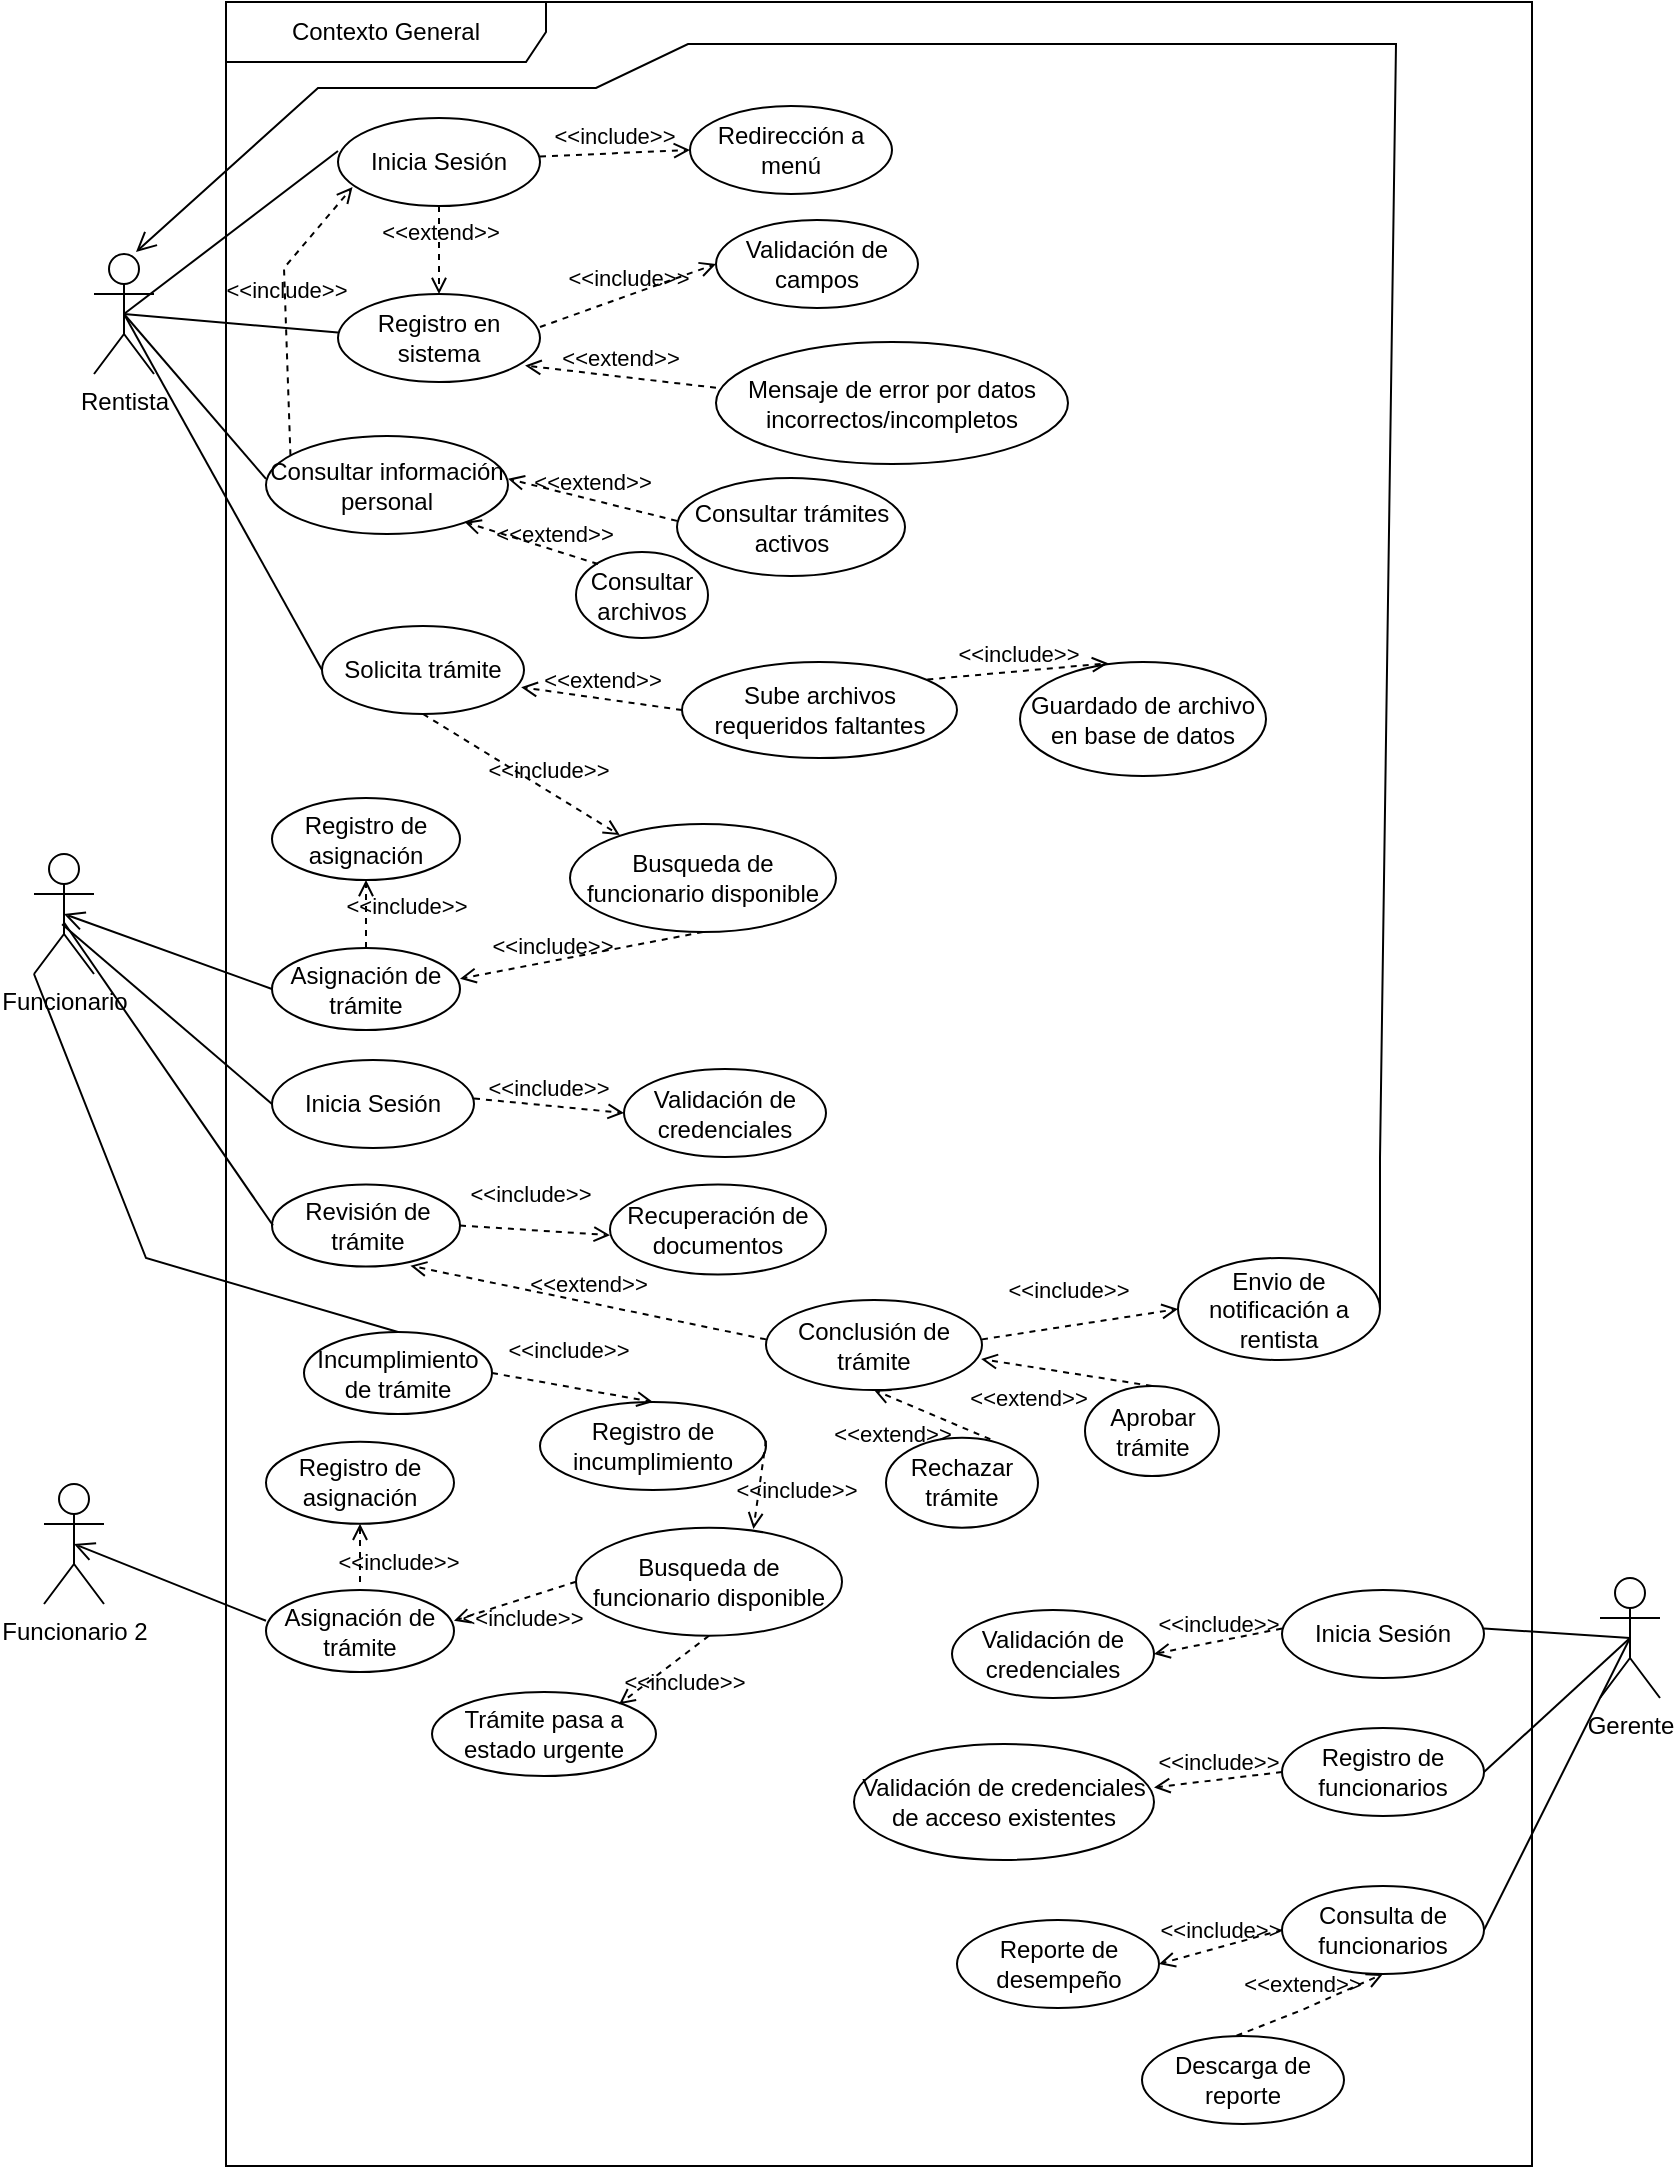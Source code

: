 <mxfile version="28.2.8">
  <diagram name="Página-1" id="gp07woXoZeGxBkv6me9R">
    <mxGraphModel dx="2437" dy="1061" grid="0" gridSize="10" guides="1" tooltips="1" connect="1" arrows="1" fold="1" page="0" pageScale="1" pageWidth="827" pageHeight="1169" math="0" shadow="0">
      <root>
        <mxCell id="0" />
        <mxCell id="1" parent="0" />
        <mxCell id="V8bPTkPUjU8q-7fSUFts-1" value="Rentista" style="shape=umlActor;verticalLabelPosition=bottom;verticalAlign=top;html=1;" vertex="1" parent="1">
          <mxGeometry x="-184" y="299" width="30" height="60" as="geometry" />
        </mxCell>
        <mxCell id="V8bPTkPUjU8q-7fSUFts-7" value="Contexto General" style="shape=umlFrame;whiteSpace=wrap;html=1;pointerEvents=0;recursiveResize=0;container=1;collapsible=0;width=160;" vertex="1" parent="1">
          <mxGeometry x="-118" y="173" width="653" height="1082" as="geometry" />
        </mxCell>
        <mxCell id="V8bPTkPUjU8q-7fSUFts-2" value="" style="shape=ellipse;container=1;horizontal=1;horizontalStack=0;resizeParent=1;resizeParentMax=0;resizeLast=0;html=1;dashed=0;collapsible=0;" vertex="1" parent="V8bPTkPUjU8q-7fSUFts-7">
          <mxGeometry x="56" y="58" width="101" height="44" as="geometry" />
        </mxCell>
        <mxCell id="V8bPTkPUjU8q-7fSUFts-5" value="Inicia Sesión" style="text;html=1;align=center;verticalAlign=middle;rotatable=0;fillColor=none;strokeColor=none;whiteSpace=wrap;" vertex="1" parent="V8bPTkPUjU8q-7fSUFts-2">
          <mxGeometry y="16.5" width="101.0" height="11.0" as="geometry" />
        </mxCell>
        <mxCell id="V8bPTkPUjU8q-7fSUFts-12" value="" style="shape=ellipse;container=1;horizontal=1;horizontalStack=0;resizeParent=1;resizeParentMax=0;resizeLast=0;html=1;dashed=0;collapsible=0;" vertex="1" parent="V8bPTkPUjU8q-7fSUFts-7">
          <mxGeometry x="56" y="146" width="101" height="44" as="geometry" />
        </mxCell>
        <mxCell id="V8bPTkPUjU8q-7fSUFts-13" value="Registro en sistema" style="text;html=1;align=center;verticalAlign=middle;rotatable=0;fillColor=none;strokeColor=none;whiteSpace=wrap;" vertex="1" parent="V8bPTkPUjU8q-7fSUFts-12">
          <mxGeometry y="16.5" width="101.0" height="11.0" as="geometry" />
        </mxCell>
        <mxCell id="V8bPTkPUjU8q-7fSUFts-15" value="&amp;lt;&amp;lt;include&amp;gt;&amp;gt;" style="html=1;verticalAlign=bottom;labelBackgroundColor=none;endArrow=open;endFill=0;dashed=1;rounded=0;exitX=1;exitY=0;exitDx=0;exitDy=0;entryX=0;entryY=0.5;entryDx=0;entryDy=0;" edge="1" parent="V8bPTkPUjU8q-7fSUFts-7" source="V8bPTkPUjU8q-7fSUFts-13" target="V8bPTkPUjU8q-7fSUFts-18">
          <mxGeometry width="160" relative="1" as="geometry">
            <mxPoint x="163" y="156" as="sourcePoint" />
            <mxPoint x="248" y="151" as="targetPoint" />
          </mxGeometry>
        </mxCell>
        <mxCell id="V8bPTkPUjU8q-7fSUFts-17" value="" style="shape=ellipse;container=1;horizontal=1;horizontalStack=0;resizeParent=1;resizeParentMax=0;resizeLast=0;html=1;dashed=0;collapsible=0;" vertex="1" parent="V8bPTkPUjU8q-7fSUFts-7">
          <mxGeometry x="245" y="109" width="101" height="44" as="geometry" />
        </mxCell>
        <mxCell id="V8bPTkPUjU8q-7fSUFts-18" value="Validación de campos" style="text;html=1;align=center;verticalAlign=middle;rotatable=0;fillColor=none;strokeColor=none;whiteSpace=wrap;" vertex="1" parent="V8bPTkPUjU8q-7fSUFts-17">
          <mxGeometry y="16.5" width="101.0" height="11.0" as="geometry" />
        </mxCell>
        <mxCell id="V8bPTkPUjU8q-7fSUFts-19" value="&amp;lt;&amp;lt;extend&amp;gt;&amp;gt;" style="html=1;verticalAlign=bottom;labelBackgroundColor=none;endArrow=open;endFill=0;dashed=1;rounded=0;entryX=0.5;entryY=0;entryDx=0;entryDy=0;exitX=0.5;exitY=1;exitDx=0;exitDy=0;" edge="1" parent="V8bPTkPUjU8q-7fSUFts-7" source="V8bPTkPUjU8q-7fSUFts-2" target="V8bPTkPUjU8q-7fSUFts-12">
          <mxGeometry width="160" relative="1" as="geometry">
            <mxPoint x="-47" y="66" as="sourcePoint" />
            <mxPoint x="113" y="66" as="targetPoint" />
          </mxGeometry>
        </mxCell>
        <mxCell id="V8bPTkPUjU8q-7fSUFts-22" value="&amp;lt;&amp;lt;include&amp;gt;&amp;gt;" style="html=1;verticalAlign=bottom;labelBackgroundColor=none;endArrow=open;endFill=0;dashed=1;rounded=0;exitX=1;exitY=0.25;exitDx=0;exitDy=0;entryX=0;entryY=0.5;entryDx=0;entryDy=0;" edge="1" parent="V8bPTkPUjU8q-7fSUFts-7" source="V8bPTkPUjU8q-7fSUFts-5" target="V8bPTkPUjU8q-7fSUFts-24">
          <mxGeometry width="160" relative="1" as="geometry">
            <mxPoint x="243" y="176" as="sourcePoint" />
            <mxPoint x="336" y="175" as="targetPoint" />
          </mxGeometry>
        </mxCell>
        <mxCell id="V8bPTkPUjU8q-7fSUFts-23" value="" style="shape=ellipse;container=1;horizontal=1;horizontalStack=0;resizeParent=1;resizeParentMax=0;resizeLast=0;html=1;dashed=0;collapsible=0;" vertex="1" parent="V8bPTkPUjU8q-7fSUFts-7">
          <mxGeometry x="232" y="52" width="101" height="44" as="geometry" />
        </mxCell>
        <mxCell id="V8bPTkPUjU8q-7fSUFts-24" value="Redirección a menú" style="text;html=1;align=center;verticalAlign=middle;rotatable=0;fillColor=none;strokeColor=none;whiteSpace=wrap;" vertex="1" parent="V8bPTkPUjU8q-7fSUFts-23">
          <mxGeometry y="16.5" width="101.0" height="11.0" as="geometry" />
        </mxCell>
        <mxCell id="V8bPTkPUjU8q-7fSUFts-26" value="" style="shape=ellipse;container=1;horizontal=1;horizontalStack=0;resizeParent=1;resizeParentMax=0;resizeLast=0;html=1;dashed=0;collapsible=0;" vertex="1" parent="V8bPTkPUjU8q-7fSUFts-7">
          <mxGeometry x="48" y="312" width="101" height="44" as="geometry" />
        </mxCell>
        <mxCell id="V8bPTkPUjU8q-7fSUFts-27" value="Solicita trámite" style="text;html=1;align=center;verticalAlign=middle;rotatable=0;fillColor=none;strokeColor=none;whiteSpace=wrap;" vertex="1" parent="V8bPTkPUjU8q-7fSUFts-26">
          <mxGeometry y="16.5" width="101.0" height="11.0" as="geometry" />
        </mxCell>
        <mxCell id="V8bPTkPUjU8q-7fSUFts-29" value="" style="shape=ellipse;container=1;horizontal=1;horizontalStack=0;resizeParent=1;resizeParentMax=0;resizeLast=0;html=1;dashed=0;collapsible=0;" vertex="1" parent="V8bPTkPUjU8q-7fSUFts-7">
          <mxGeometry x="245" y="170" width="176" height="61" as="geometry" />
        </mxCell>
        <mxCell id="V8bPTkPUjU8q-7fSUFts-30" value="Mensaje de error por datos incorrectos/incompletos" style="text;html=1;align=center;verticalAlign=middle;rotatable=0;fillColor=none;strokeColor=none;whiteSpace=wrap;" vertex="1" parent="V8bPTkPUjU8q-7fSUFts-29">
          <mxGeometry y="22.875" width="176" height="15.25" as="geometry" />
        </mxCell>
        <mxCell id="V8bPTkPUjU8q-7fSUFts-32" value="" style="shape=ellipse;container=1;horizontal=1;horizontalStack=0;resizeParent=1;resizeParentMax=0;resizeLast=0;html=1;dashed=0;collapsible=0;" vertex="1" parent="V8bPTkPUjU8q-7fSUFts-7">
          <mxGeometry x="228" y="330" width="137.5" height="48" as="geometry" />
        </mxCell>
        <mxCell id="V8bPTkPUjU8q-7fSUFts-33" value="Sube archivos requeridos faltantes" style="text;html=1;align=center;verticalAlign=middle;rotatable=0;fillColor=none;strokeColor=none;whiteSpace=wrap;" vertex="1" parent="V8bPTkPUjU8q-7fSUFts-32">
          <mxGeometry y="18.0" width="137.5" height="12.0" as="geometry" />
        </mxCell>
        <mxCell id="V8bPTkPUjU8q-7fSUFts-34" value="&amp;lt;&amp;lt;extend&amp;gt;&amp;gt;" style="html=1;verticalAlign=bottom;labelBackgroundColor=none;endArrow=open;endFill=0;dashed=1;rounded=0;exitX=0;exitY=0.5;exitDx=0;exitDy=0;entryX=0.986;entryY=0.695;entryDx=0;entryDy=0;entryPerimeter=0;" edge="1" parent="V8bPTkPUjU8q-7fSUFts-7" source="V8bPTkPUjU8q-7fSUFts-32" target="V8bPTkPUjU8q-7fSUFts-26">
          <mxGeometry width="160" relative="1" as="geometry">
            <mxPoint x="225" y="323" as="sourcePoint" />
            <mxPoint x="331" y="337" as="targetPoint" />
          </mxGeometry>
        </mxCell>
        <mxCell id="V8bPTkPUjU8q-7fSUFts-31" value="&amp;lt;&amp;lt;extend&amp;gt;&amp;gt;" style="html=1;verticalAlign=bottom;labelBackgroundColor=none;endArrow=open;endFill=0;dashed=1;rounded=0;exitX=0;exitY=0;exitDx=0;exitDy=0;entryX=0.926;entryY=0.813;entryDx=0;entryDy=0;entryPerimeter=0;" edge="1" parent="V8bPTkPUjU8q-7fSUFts-7" source="V8bPTkPUjU8q-7fSUFts-30" target="V8bPTkPUjU8q-7fSUFts-12">
          <mxGeometry width="160" relative="1" as="geometry">
            <mxPoint x="-109" y="44" as="sourcePoint" />
            <mxPoint x="51" y="44" as="targetPoint" />
          </mxGeometry>
        </mxCell>
        <mxCell id="V8bPTkPUjU8q-7fSUFts-35" value="" style="shape=ellipse;container=1;horizontal=1;horizontalStack=0;resizeParent=1;resizeParentMax=0;resizeLast=0;html=1;dashed=0;collapsible=0;" vertex="1" parent="V8bPTkPUjU8q-7fSUFts-7">
          <mxGeometry x="397" y="330" width="123" height="57" as="geometry" />
        </mxCell>
        <mxCell id="V8bPTkPUjU8q-7fSUFts-36" value="Guardado de archivo en base de datos" style="text;html=1;align=center;verticalAlign=middle;rotatable=0;fillColor=none;strokeColor=none;whiteSpace=wrap;" vertex="1" parent="V8bPTkPUjU8q-7fSUFts-35">
          <mxGeometry y="21.375" width="123.0" height="14.25" as="geometry" />
        </mxCell>
        <mxCell id="V8bPTkPUjU8q-7fSUFts-37" value="&amp;lt;&amp;lt;include&amp;gt;&amp;gt;" style="html=1;verticalAlign=bottom;labelBackgroundColor=none;endArrow=open;endFill=0;dashed=1;rounded=0;exitX=0.892;exitY=0.182;exitDx=0;exitDy=0;entryX=0.359;entryY=0.011;entryDx=0;entryDy=0;exitPerimeter=0;entryPerimeter=0;" edge="1" parent="V8bPTkPUjU8q-7fSUFts-7" source="V8bPTkPUjU8q-7fSUFts-32" target="V8bPTkPUjU8q-7fSUFts-35">
          <mxGeometry width="160" relative="1" as="geometry">
            <mxPoint x="244" y="281" as="sourcePoint" />
            <mxPoint x="332" y="249" as="targetPoint" />
          </mxGeometry>
        </mxCell>
        <mxCell id="V8bPTkPUjU8q-7fSUFts-39" value="" style="shape=ellipse;container=1;horizontal=1;horizontalStack=0;resizeParent=1;resizeParentMax=0;resizeLast=0;html=1;dashed=0;collapsible=0;" vertex="1" parent="V8bPTkPUjU8q-7fSUFts-7">
          <mxGeometry x="172" y="411" width="133" height="54" as="geometry" />
        </mxCell>
        <mxCell id="V8bPTkPUjU8q-7fSUFts-40" value="Busqueda de funcionario disponible" style="text;html=1;align=center;verticalAlign=middle;rotatable=0;fillColor=none;strokeColor=none;whiteSpace=wrap;" vertex="1" parent="V8bPTkPUjU8q-7fSUFts-39">
          <mxGeometry y="20.25" width="133" height="13.5" as="geometry" />
        </mxCell>
        <mxCell id="V8bPTkPUjU8q-7fSUFts-41" value="&amp;lt;&amp;lt;include&amp;gt;&amp;gt;" style="html=1;verticalAlign=bottom;labelBackgroundColor=none;endArrow=open;endFill=0;dashed=1;rounded=0;exitX=0.5;exitY=1;exitDx=0;exitDy=0;entryX=0.187;entryY=0.103;entryDx=0;entryDy=0;entryPerimeter=0;" edge="1" parent="V8bPTkPUjU8q-7fSUFts-7" source="V8bPTkPUjU8q-7fSUFts-26" target="V8bPTkPUjU8q-7fSUFts-39">
          <mxGeometry x="0.256" y="1" width="160" relative="1" as="geometry">
            <mxPoint x="208" y="270" as="sourcePoint" />
            <mxPoint x="296" y="238" as="targetPoint" />
            <mxPoint as="offset" />
          </mxGeometry>
        </mxCell>
        <mxCell id="V8bPTkPUjU8q-7fSUFts-46" value="" style="shape=ellipse;container=1;horizontal=1;horizontalStack=0;resizeParent=1;resizeParentMax=0;resizeLast=0;html=1;dashed=0;collapsible=0;" vertex="1" parent="V8bPTkPUjU8q-7fSUFts-7">
          <mxGeometry x="23" y="473" width="94" height="41" as="geometry" />
        </mxCell>
        <mxCell id="V8bPTkPUjU8q-7fSUFts-47" value="Asignación de trámite" style="text;html=1;align=center;verticalAlign=middle;rotatable=0;fillColor=none;strokeColor=none;whiteSpace=wrap;" vertex="1" parent="V8bPTkPUjU8q-7fSUFts-46">
          <mxGeometry y="15.375" width="94" height="10.25" as="geometry" />
        </mxCell>
        <mxCell id="V8bPTkPUjU8q-7fSUFts-48" value="&amp;lt;&amp;lt;include&amp;gt;&amp;gt;" style="html=1;verticalAlign=bottom;labelBackgroundColor=none;endArrow=open;endFill=0;dashed=1;rounded=0;exitX=0.5;exitY=1;exitDx=0;exitDy=0;entryX=1;entryY=0;entryDx=0;entryDy=0;" edge="1" parent="V8bPTkPUjU8q-7fSUFts-7" source="V8bPTkPUjU8q-7fSUFts-39" target="V8bPTkPUjU8q-7fSUFts-47">
          <mxGeometry x="0.256" y="1" width="160" relative="1" as="geometry">
            <mxPoint x="195" y="411" as="sourcePoint" />
            <mxPoint x="288" y="474" as="targetPoint" />
            <mxPoint as="offset" />
          </mxGeometry>
        </mxCell>
        <mxCell id="V8bPTkPUjU8q-7fSUFts-49" value="" style="shape=ellipse;container=1;horizontal=1;horizontalStack=0;resizeParent=1;resizeParentMax=0;resizeLast=0;html=1;dashed=0;collapsible=0;" vertex="1" parent="V8bPTkPUjU8q-7fSUFts-7">
          <mxGeometry x="23" y="398" width="94" height="41" as="geometry" />
        </mxCell>
        <mxCell id="V8bPTkPUjU8q-7fSUFts-50" value="Registro de asignación" style="text;html=1;align=center;verticalAlign=middle;rotatable=0;fillColor=none;strokeColor=none;whiteSpace=wrap;" vertex="1" parent="V8bPTkPUjU8q-7fSUFts-49">
          <mxGeometry y="15.375" width="94" height="10.25" as="geometry" />
        </mxCell>
        <mxCell id="V8bPTkPUjU8q-7fSUFts-51" value="&amp;lt;&amp;lt;include&amp;gt;&amp;gt;" style="html=1;verticalAlign=bottom;labelBackgroundColor=none;endArrow=open;endFill=0;dashed=1;rounded=0;exitX=0.5;exitY=0;exitDx=0;exitDy=0;entryX=0.5;entryY=1;entryDx=0;entryDy=0;" edge="1" parent="V8bPTkPUjU8q-7fSUFts-7" source="V8bPTkPUjU8q-7fSUFts-46" target="V8bPTkPUjU8q-7fSUFts-49">
          <mxGeometry x="-0.294" y="-20" width="160" relative="1" as="geometry">
            <mxPoint x="314" y="489" as="sourcePoint" />
            <mxPoint x="197" y="510" as="targetPoint" />
            <mxPoint as="offset" />
          </mxGeometry>
        </mxCell>
        <mxCell id="V8bPTkPUjU8q-7fSUFts-53" value="" style="shape=ellipse;container=1;horizontal=1;horizontalStack=0;resizeParent=1;resizeParentMax=0;resizeLast=0;html=1;dashed=0;collapsible=0;" vertex="1" parent="V8bPTkPUjU8q-7fSUFts-7">
          <mxGeometry x="23" y="591.26" width="94" height="41" as="geometry" />
        </mxCell>
        <mxCell id="V8bPTkPUjU8q-7fSUFts-54" value="Revisión de trámite" style="text;html=1;align=center;verticalAlign=middle;rotatable=0;fillColor=none;strokeColor=none;whiteSpace=wrap;" vertex="1" parent="V8bPTkPUjU8q-7fSUFts-53">
          <mxGeometry x="0.5" y="15.375" width="94" height="10.25" as="geometry" />
        </mxCell>
        <mxCell id="V8bPTkPUjU8q-7fSUFts-55" value="" style="shape=ellipse;container=1;horizontal=1;horizontalStack=0;resizeParent=1;resizeParentMax=0;resizeLast=0;html=1;dashed=0;collapsible=0;" vertex="1" parent="V8bPTkPUjU8q-7fSUFts-7">
          <mxGeometry x="192" y="591.26" width="108" height="45" as="geometry" />
        </mxCell>
        <mxCell id="V8bPTkPUjU8q-7fSUFts-56" value="Recuperación de documentos" style="text;html=1;align=center;verticalAlign=middle;rotatable=0;fillColor=none;strokeColor=none;whiteSpace=wrap;" vertex="1" parent="V8bPTkPUjU8q-7fSUFts-55">
          <mxGeometry y="16.875" width="108" height="11.25" as="geometry" />
        </mxCell>
        <mxCell id="V8bPTkPUjU8q-7fSUFts-57" value="&amp;lt;&amp;lt;include&amp;gt;&amp;gt;" style="html=1;verticalAlign=bottom;labelBackgroundColor=none;endArrow=open;endFill=0;dashed=1;rounded=0;exitX=1;exitY=0.5;exitDx=0;exitDy=0;entryX=0;entryY=0.75;entryDx=0;entryDy=0;" edge="1" parent="V8bPTkPUjU8q-7fSUFts-7" source="V8bPTkPUjU8q-7fSUFts-53" target="V8bPTkPUjU8q-7fSUFts-56">
          <mxGeometry x="-0.1" y="9" width="160" relative="1" as="geometry">
            <mxPoint x="317" y="537" as="sourcePoint" />
            <mxPoint x="200" y="558" as="targetPoint" />
            <mxPoint as="offset" />
          </mxGeometry>
        </mxCell>
        <mxCell id="V8bPTkPUjU8q-7fSUFts-61" value="" style="shape=ellipse;container=1;horizontal=1;horizontalStack=0;resizeParent=1;resizeParentMax=0;resizeLast=0;html=1;dashed=0;collapsible=0;" vertex="1" parent="V8bPTkPUjU8q-7fSUFts-7">
          <mxGeometry x="23" y="529" width="101" height="44" as="geometry" />
        </mxCell>
        <mxCell id="V8bPTkPUjU8q-7fSUFts-62" value="Inicia Sesión" style="text;html=1;align=center;verticalAlign=middle;rotatable=0;fillColor=none;strokeColor=none;whiteSpace=wrap;" vertex="1" parent="V8bPTkPUjU8q-7fSUFts-61">
          <mxGeometry y="16.5" width="101.0" height="11.0" as="geometry" />
        </mxCell>
        <mxCell id="V8bPTkPUjU8q-7fSUFts-63" value="&amp;lt;&amp;lt;include&amp;gt;&amp;gt;" style="html=1;verticalAlign=bottom;labelBackgroundColor=none;endArrow=open;endFill=0;dashed=1;rounded=0;exitX=1;exitY=0.25;exitDx=0;exitDy=0;entryX=0;entryY=0.5;entryDx=0;entryDy=0;" edge="1" parent="V8bPTkPUjU8q-7fSUFts-7" source="V8bPTkPUjU8q-7fSUFts-62" target="V8bPTkPUjU8q-7fSUFts-65">
          <mxGeometry width="160" relative="1" as="geometry">
            <mxPoint x="210" y="657.5" as="sourcePoint" />
            <mxPoint x="303" y="656.5" as="targetPoint" />
          </mxGeometry>
        </mxCell>
        <mxCell id="V8bPTkPUjU8q-7fSUFts-64" value="" style="shape=ellipse;container=1;horizontal=1;horizontalStack=0;resizeParent=1;resizeParentMax=0;resizeLast=0;html=1;dashed=0;collapsible=0;" vertex="1" parent="V8bPTkPUjU8q-7fSUFts-7">
          <mxGeometry x="199" y="533.5" width="101" height="44" as="geometry" />
        </mxCell>
        <mxCell id="V8bPTkPUjU8q-7fSUFts-65" value="Validación de credenciales" style="text;html=1;align=center;verticalAlign=middle;rotatable=0;fillColor=none;strokeColor=none;whiteSpace=wrap;" vertex="1" parent="V8bPTkPUjU8q-7fSUFts-64">
          <mxGeometry y="16.5" width="101.0" height="11.0" as="geometry" />
        </mxCell>
        <mxCell id="V8bPTkPUjU8q-7fSUFts-69" value="" style="shape=ellipse;container=1;horizontal=1;horizontalStack=0;resizeParent=1;resizeParentMax=0;resizeLast=0;html=1;dashed=0;collapsible=0;" vertex="1" parent="V8bPTkPUjU8q-7fSUFts-7">
          <mxGeometry x="270" y="649" width="108" height="45" as="geometry" />
        </mxCell>
        <mxCell id="V8bPTkPUjU8q-7fSUFts-70" value="Conclusión de trámite" style="text;html=1;align=center;verticalAlign=middle;rotatable=0;fillColor=none;strokeColor=none;whiteSpace=wrap;" vertex="1" parent="V8bPTkPUjU8q-7fSUFts-69">
          <mxGeometry y="16.875" width="108" height="11.25" as="geometry" />
        </mxCell>
        <mxCell id="V8bPTkPUjU8q-7fSUFts-71" value="" style="shape=ellipse;container=1;horizontal=1;horizontalStack=0;resizeParent=1;resizeParentMax=0;resizeLast=0;html=1;dashed=0;collapsible=0;" vertex="1" parent="V8bPTkPUjU8q-7fSUFts-7">
          <mxGeometry x="476" y="628" width="101" height="51" as="geometry" />
        </mxCell>
        <mxCell id="V8bPTkPUjU8q-7fSUFts-72" value="Envio de notificación a rentista" style="text;html=1;align=center;verticalAlign=middle;rotatable=0;fillColor=none;strokeColor=none;whiteSpace=wrap;" vertex="1" parent="V8bPTkPUjU8q-7fSUFts-71">
          <mxGeometry y="19.125" width="101" height="12.75" as="geometry" />
        </mxCell>
        <mxCell id="V8bPTkPUjU8q-7fSUFts-75" value="" style="shape=ellipse;container=1;horizontal=1;horizontalStack=0;resizeParent=1;resizeParentMax=0;resizeLast=0;html=1;dashed=0;collapsible=0;" vertex="1" parent="V8bPTkPUjU8q-7fSUFts-7">
          <mxGeometry x="330" y="717.87" width="76" height="45" as="geometry" />
        </mxCell>
        <mxCell id="V8bPTkPUjU8q-7fSUFts-76" value="Rechazar trámite" style="text;html=1;align=center;verticalAlign=middle;rotatable=0;fillColor=none;strokeColor=none;whiteSpace=wrap;" vertex="1" parent="V8bPTkPUjU8q-7fSUFts-75">
          <mxGeometry y="16.875" width="76" height="11.25" as="geometry" />
        </mxCell>
        <mxCell id="V8bPTkPUjU8q-7fSUFts-77" value="&amp;lt;&amp;lt;extend&amp;gt;&amp;gt;" style="html=1;verticalAlign=bottom;labelBackgroundColor=none;endArrow=open;endFill=0;dashed=1;rounded=0;entryX=0.736;entryY=0.99;entryDx=0;entryDy=0;entryPerimeter=0;exitX=0;exitY=0.25;exitDx=0;exitDy=0;" edge="1" parent="V8bPTkPUjU8q-7fSUFts-7" source="V8bPTkPUjU8q-7fSUFts-70" target="V8bPTkPUjU8q-7fSUFts-53">
          <mxGeometry width="160" relative="1" as="geometry">
            <mxPoint x="32" y="720" as="sourcePoint" />
            <mxPoint x="192" y="720" as="targetPoint" />
          </mxGeometry>
        </mxCell>
        <mxCell id="V8bPTkPUjU8q-7fSUFts-73" value="" style="shape=ellipse;container=1;horizontal=1;horizontalStack=0;resizeParent=1;resizeParentMax=0;resizeLast=0;html=1;dashed=0;collapsible=0;" vertex="1" parent="V8bPTkPUjU8q-7fSUFts-7">
          <mxGeometry x="429.5" y="692" width="67" height="45" as="geometry" />
        </mxCell>
        <mxCell id="V8bPTkPUjU8q-7fSUFts-74" value="Aprobar trámite" style="text;html=1;align=center;verticalAlign=middle;rotatable=0;fillColor=none;strokeColor=none;whiteSpace=wrap;" vertex="1" parent="V8bPTkPUjU8q-7fSUFts-73">
          <mxGeometry y="16.875" width="67" height="11.25" as="geometry" />
        </mxCell>
        <mxCell id="V8bPTkPUjU8q-7fSUFts-78" value="&amp;lt;&amp;lt;include&amp;gt;&amp;gt;" style="html=1;verticalAlign=bottom;labelBackgroundColor=none;endArrow=open;endFill=0;dashed=1;rounded=0;exitX=1;exitY=0.25;exitDx=0;exitDy=0;entryX=0;entryY=0.5;entryDx=0;entryDy=0;" edge="1" parent="V8bPTkPUjU8q-7fSUFts-7" source="V8bPTkPUjU8q-7fSUFts-70" target="V8bPTkPUjU8q-7fSUFts-72">
          <mxGeometry x="-0.1" y="9" width="160" relative="1" as="geometry">
            <mxPoint x="378" y="650" as="sourcePoint" />
            <mxPoint x="453" y="655" as="targetPoint" />
            <mxPoint as="offset" />
          </mxGeometry>
        </mxCell>
        <mxCell id="V8bPTkPUjU8q-7fSUFts-79" value="&amp;lt;&amp;lt;extend&amp;gt;&amp;gt;" style="html=1;verticalAlign=bottom;labelBackgroundColor=none;endArrow=open;endFill=0;dashed=1;rounded=0;entryX=0.5;entryY=1;entryDx=0;entryDy=0;exitX=0.686;exitY=0.017;exitDx=0;exitDy=0;exitPerimeter=0;" edge="1" parent="V8bPTkPUjU8q-7fSUFts-7" source="V8bPTkPUjU8q-7fSUFts-75" target="V8bPTkPUjU8q-7fSUFts-69">
          <mxGeometry x="0.359" y="25" width="160" relative="1" as="geometry">
            <mxPoint x="359" y="664" as="sourcePoint" />
            <mxPoint x="277" y="637" as="targetPoint" />
            <mxPoint as="offset" />
          </mxGeometry>
        </mxCell>
        <mxCell id="V8bPTkPUjU8q-7fSUFts-80" value="&amp;lt;&amp;lt;extend&amp;gt;&amp;gt;" style="html=1;verticalAlign=bottom;labelBackgroundColor=none;endArrow=open;endFill=0;dashed=1;rounded=0;entryX=0.996;entryY=0.656;entryDx=0;entryDy=0;exitX=0.5;exitY=0;exitDx=0;exitDy=0;entryPerimeter=0;" edge="1" parent="V8bPTkPUjU8q-7fSUFts-7" source="V8bPTkPUjU8q-7fSUFts-73" target="V8bPTkPUjU8q-7fSUFts-69">
          <mxGeometry x="0.359" y="25" width="160" relative="1" as="geometry">
            <mxPoint x="398" y="735" as="sourcePoint" />
            <mxPoint x="365" y="705" as="targetPoint" />
            <mxPoint as="offset" />
          </mxGeometry>
        </mxCell>
        <mxCell id="V8bPTkPUjU8q-7fSUFts-81" value="" style="endArrow=open;startArrow=none;endFill=0;startFill=0;endSize=8;html=1;verticalAlign=bottom;labelBackgroundColor=none;strokeWidth=1;rounded=0;exitX=1;exitY=0.5;exitDx=0;exitDy=0;" edge="1" parent="V8bPTkPUjU8q-7fSUFts-7" source="V8bPTkPUjU8q-7fSUFts-72">
          <mxGeometry width="160" relative="1" as="geometry">
            <mxPoint x="441" y="423" as="sourcePoint" />
            <mxPoint x="-45" y="125" as="targetPoint" />
            <Array as="points">
              <mxPoint x="577" y="578" />
              <mxPoint x="585" y="21" />
              <mxPoint x="231" y="21" />
              <mxPoint x="185" y="43" />
              <mxPoint x="46" y="43" />
            </Array>
          </mxGeometry>
        </mxCell>
        <mxCell id="V8bPTkPUjU8q-7fSUFts-82" value="" style="shape=ellipse;container=1;horizontal=1;horizontalStack=0;resizeParent=1;resizeParentMax=0;resizeLast=0;html=1;dashed=0;collapsible=0;" vertex="1" parent="V8bPTkPUjU8q-7fSUFts-7">
          <mxGeometry x="20" y="217" width="121" height="49" as="geometry" />
        </mxCell>
        <mxCell id="V8bPTkPUjU8q-7fSUFts-83" value="Consultar información personal" style="text;html=1;align=center;verticalAlign=middle;rotatable=0;fillColor=none;strokeColor=none;whiteSpace=wrap;" vertex="1" parent="V8bPTkPUjU8q-7fSUFts-82">
          <mxGeometry y="18.375" width="121.0" height="12.25" as="geometry" />
        </mxCell>
        <mxCell id="V8bPTkPUjU8q-7fSUFts-85" value="&amp;lt;&amp;lt;include&amp;gt;&amp;gt;" style="html=1;verticalAlign=bottom;labelBackgroundColor=none;endArrow=open;endFill=0;dashed=1;rounded=0;exitX=0.101;exitY=0.197;exitDx=0;exitDy=0;entryX=0.072;entryY=0.785;entryDx=0;entryDy=0;exitPerimeter=0;entryPerimeter=0;" edge="1" parent="V8bPTkPUjU8q-7fSUFts-7" source="V8bPTkPUjU8q-7fSUFts-82" target="V8bPTkPUjU8q-7fSUFts-2">
          <mxGeometry width="160" relative="1" as="geometry">
            <mxPoint x="206" y="185" as="sourcePoint" />
            <mxPoint x="294" y="153" as="targetPoint" />
            <Array as="points">
              <mxPoint x="29" y="133" />
            </Array>
          </mxGeometry>
        </mxCell>
        <mxCell id="V8bPTkPUjU8q-7fSUFts-86" value="" style="shape=ellipse;container=1;horizontal=1;horizontalStack=0;resizeParent=1;resizeParentMax=0;resizeLast=0;html=1;dashed=0;collapsible=0;" vertex="1" parent="V8bPTkPUjU8q-7fSUFts-7">
          <mxGeometry x="225.5" y="238" width="114" height="49" as="geometry" />
        </mxCell>
        <mxCell id="V8bPTkPUjU8q-7fSUFts-87" value="Consultar trámites activos" style="text;html=1;align=center;verticalAlign=middle;rotatable=0;fillColor=none;strokeColor=none;whiteSpace=wrap;" vertex="1" parent="V8bPTkPUjU8q-7fSUFts-86">
          <mxGeometry y="18.375" width="114" height="12.25" as="geometry" />
        </mxCell>
        <mxCell id="V8bPTkPUjU8q-7fSUFts-88" value="&amp;lt;&amp;lt;extend&amp;gt;&amp;gt;" style="html=1;verticalAlign=bottom;labelBackgroundColor=none;endArrow=open;endFill=0;dashed=1;rounded=0;exitX=0;exitY=0.25;exitDx=0;exitDy=0;entryX=1;entryY=0.25;entryDx=0;entryDy=0;" edge="1" parent="V8bPTkPUjU8q-7fSUFts-7" source="V8bPTkPUjU8q-7fSUFts-87" target="V8bPTkPUjU8q-7fSUFts-83">
          <mxGeometry width="160" relative="1" as="geometry">
            <mxPoint x="329" y="210" as="sourcePoint" />
            <mxPoint x="234" y="199" as="targetPoint" />
          </mxGeometry>
        </mxCell>
        <mxCell id="V8bPTkPUjU8q-7fSUFts-90" value="" style="shape=ellipse;container=1;horizontal=1;horizontalStack=0;resizeParent=1;resizeParentMax=0;resizeLast=0;html=1;dashed=0;collapsible=0;" vertex="1" parent="V8bPTkPUjU8q-7fSUFts-7">
          <mxGeometry x="175" y="275" width="66" height="43" as="geometry" />
        </mxCell>
        <mxCell id="V8bPTkPUjU8q-7fSUFts-91" value="Consultar archivos" style="text;html=1;align=center;verticalAlign=middle;rotatable=0;fillColor=none;strokeColor=none;whiteSpace=wrap;" vertex="1" parent="V8bPTkPUjU8q-7fSUFts-90">
          <mxGeometry y="16.125" width="66" height="10.75" as="geometry" />
        </mxCell>
        <mxCell id="V8bPTkPUjU8q-7fSUFts-92" value="&amp;lt;&amp;lt;extend&amp;gt;&amp;gt;" style="html=1;verticalAlign=bottom;labelBackgroundColor=none;endArrow=open;endFill=0;dashed=1;rounded=0;entryX=0.821;entryY=0.878;entryDx=0;entryDy=0;entryPerimeter=0;exitX=0.167;exitY=0.14;exitDx=0;exitDy=0;exitPerimeter=0;" edge="1" parent="V8bPTkPUjU8q-7fSUFts-7" source="V8bPTkPUjU8q-7fSUFts-90" target="V8bPTkPUjU8q-7fSUFts-82">
          <mxGeometry x="-0.347" y="1" width="160" relative="1" as="geometry">
            <mxPoint x="264" y="271" as="sourcePoint" />
            <mxPoint x="179" y="250" as="targetPoint" />
            <mxPoint as="offset" />
          </mxGeometry>
        </mxCell>
        <mxCell id="V8bPTkPUjU8q-7fSUFts-95" value="" style="shape=ellipse;container=1;horizontal=1;horizontalStack=0;resizeParent=1;resizeParentMax=0;resizeLast=0;html=1;dashed=0;collapsible=0;" vertex="1" parent="V8bPTkPUjU8q-7fSUFts-7">
          <mxGeometry x="39" y="665" width="94" height="41" as="geometry" />
        </mxCell>
        <mxCell id="V8bPTkPUjU8q-7fSUFts-96" value="Incumplimiento de trámite" style="text;html=1;align=center;verticalAlign=middle;rotatable=0;fillColor=none;strokeColor=none;whiteSpace=wrap;" vertex="1" parent="V8bPTkPUjU8q-7fSUFts-95">
          <mxGeometry y="15.375" width="94" height="10.25" as="geometry" />
        </mxCell>
        <mxCell id="V8bPTkPUjU8q-7fSUFts-97" value="" style="shape=ellipse;container=1;horizontal=1;horizontalStack=0;resizeParent=1;resizeParentMax=0;resizeLast=0;html=1;dashed=0;collapsible=0;" vertex="1" parent="V8bPTkPUjU8q-7fSUFts-7">
          <mxGeometry x="157" y="700" width="113" height="44" as="geometry" />
        </mxCell>
        <mxCell id="V8bPTkPUjU8q-7fSUFts-98" value="Registro de incumplimiento" style="text;html=1;align=center;verticalAlign=middle;rotatable=0;fillColor=none;strokeColor=none;whiteSpace=wrap;" vertex="1" parent="V8bPTkPUjU8q-7fSUFts-97">
          <mxGeometry y="16.5" width="113" height="11.0" as="geometry" />
        </mxCell>
        <mxCell id="V8bPTkPUjU8q-7fSUFts-100" value="&amp;lt;&amp;lt;include&amp;gt;&amp;gt;" style="html=1;verticalAlign=bottom;labelBackgroundColor=none;endArrow=open;endFill=0;dashed=1;rounded=0;exitX=1;exitY=0.5;exitDx=0;exitDy=0;entryX=0.5;entryY=0;entryDx=0;entryDy=0;" edge="1" parent="V8bPTkPUjU8q-7fSUFts-7" source="V8bPTkPUjU8q-7fSUFts-96" target="V8bPTkPUjU8q-7fSUFts-97">
          <mxGeometry x="-0.1" y="9" width="160" relative="1" as="geometry">
            <mxPoint x="173" y="627" as="sourcePoint" />
            <mxPoint x="248" y="632" as="targetPoint" />
            <mxPoint as="offset" />
          </mxGeometry>
        </mxCell>
        <mxCell id="V8bPTkPUjU8q-7fSUFts-106" value="" style="shape=ellipse;container=1;horizontal=1;horizontalStack=0;resizeParent=1;resizeParentMax=0;resizeLast=0;html=1;dashed=0;collapsible=0;" vertex="1" parent="V8bPTkPUjU8q-7fSUFts-7">
          <mxGeometry x="20" y="794" width="94" height="41" as="geometry" />
        </mxCell>
        <mxCell id="V8bPTkPUjU8q-7fSUFts-107" value="Asignación de trámite" style="text;html=1;align=center;verticalAlign=middle;rotatable=0;fillColor=none;strokeColor=none;whiteSpace=wrap;" vertex="1" parent="V8bPTkPUjU8q-7fSUFts-106">
          <mxGeometry y="15.375" width="94" height="10.25" as="geometry" />
        </mxCell>
        <mxCell id="V8bPTkPUjU8q-7fSUFts-104" value="" style="shape=ellipse;container=1;horizontal=1;horizontalStack=0;resizeParent=1;resizeParentMax=0;resizeLast=0;html=1;dashed=0;collapsible=0;" vertex="1" parent="V8bPTkPUjU8q-7fSUFts-7">
          <mxGeometry x="175" y="762.87" width="133" height="54" as="geometry" />
        </mxCell>
        <mxCell id="V8bPTkPUjU8q-7fSUFts-105" value="Busqueda de funcionario disponible" style="text;html=1;align=center;verticalAlign=middle;rotatable=0;fillColor=none;strokeColor=none;whiteSpace=wrap;" vertex="1" parent="V8bPTkPUjU8q-7fSUFts-104">
          <mxGeometry y="20.25" width="133" height="13.5" as="geometry" />
        </mxCell>
        <mxCell id="V8bPTkPUjU8q-7fSUFts-111" value="" style="shape=ellipse;container=1;horizontal=1;horizontalStack=0;resizeParent=1;resizeParentMax=0;resizeLast=0;html=1;dashed=0;collapsible=0;" vertex="1" parent="V8bPTkPUjU8q-7fSUFts-7">
          <mxGeometry x="20" y="719.87" width="94" height="41" as="geometry" />
        </mxCell>
        <mxCell id="V8bPTkPUjU8q-7fSUFts-112" value="Registro de asignación" style="text;html=1;align=center;verticalAlign=middle;rotatable=0;fillColor=none;strokeColor=none;whiteSpace=wrap;" vertex="1" parent="V8bPTkPUjU8q-7fSUFts-111">
          <mxGeometry y="15.375" width="94" height="10.25" as="geometry" />
        </mxCell>
        <mxCell id="V8bPTkPUjU8q-7fSUFts-113" value="&amp;lt;&amp;lt;include&amp;gt;&amp;gt;" style="html=1;verticalAlign=bottom;labelBackgroundColor=none;endArrow=open;endFill=0;dashed=1;rounded=0;exitX=0.5;exitY=0;exitDx=0;exitDy=0;entryX=0.5;entryY=1;entryDx=0;entryDy=0;" edge="1" parent="V8bPTkPUjU8q-7fSUFts-7" target="V8bPTkPUjU8q-7fSUFts-111">
          <mxGeometry x="-0.935" y="-19" width="160" relative="1" as="geometry">
            <mxPoint x="67" y="790" as="sourcePoint" />
            <mxPoint x="194" y="827" as="targetPoint" />
            <mxPoint as="offset" />
          </mxGeometry>
        </mxCell>
        <mxCell id="V8bPTkPUjU8q-7fSUFts-114" value="&amp;lt;&amp;lt;include&amp;gt;&amp;gt;" style="html=1;verticalAlign=bottom;labelBackgroundColor=none;endArrow=open;endFill=0;dashed=1;rounded=0;exitX=1;exitY=0.25;exitDx=0;exitDy=0;entryX=0.667;entryY=0.011;entryDx=0;entryDy=0;entryPerimeter=0;" edge="1" parent="V8bPTkPUjU8q-7fSUFts-7" source="V8bPTkPUjU8q-7fSUFts-98" target="V8bPTkPUjU8q-7fSUFts-104">
          <mxGeometry x="0.407" y="20" width="160" relative="1" as="geometry">
            <mxPoint x="232" y="704" as="sourcePoint" />
            <mxPoint x="313" y="718" as="targetPoint" />
            <mxPoint as="offset" />
          </mxGeometry>
        </mxCell>
        <mxCell id="V8bPTkPUjU8q-7fSUFts-115" value="&amp;lt;&amp;lt;include&amp;gt;&amp;gt;" style="html=1;verticalAlign=bottom;labelBackgroundColor=none;endArrow=open;endFill=0;dashed=1;rounded=0;entryX=1;entryY=0;entryDx=0;entryDy=0;exitX=0;exitY=0.5;exitDx=0;exitDy=0;" edge="1" parent="V8bPTkPUjU8q-7fSUFts-7" source="V8bPTkPUjU8q-7fSUFts-105" target="V8bPTkPUjU8q-7fSUFts-107">
          <mxGeometry x="0.061" y="18" width="160" relative="1" as="geometry">
            <mxPoint x="176" y="795" as="sourcePoint" />
            <mxPoint x="316" y="806" as="targetPoint" />
            <mxPoint as="offset" />
          </mxGeometry>
        </mxCell>
        <mxCell id="V8bPTkPUjU8q-7fSUFts-109" value="" style="shape=ellipse;container=1;horizontal=1;horizontalStack=0;resizeParent=1;resizeParentMax=0;resizeLast=0;html=1;dashed=0;collapsible=0;" vertex="1" parent="V8bPTkPUjU8q-7fSUFts-7">
          <mxGeometry x="103" y="845" width="112" height="42" as="geometry" />
        </mxCell>
        <mxCell id="V8bPTkPUjU8q-7fSUFts-110" value="Trámite pasa a estado urgente" style="text;html=1;align=center;verticalAlign=middle;rotatable=0;fillColor=none;strokeColor=none;whiteSpace=wrap;" vertex="1" parent="V8bPTkPUjU8q-7fSUFts-109">
          <mxGeometry y="15.75" width="112" height="10.5" as="geometry" />
        </mxCell>
        <mxCell id="V8bPTkPUjU8q-7fSUFts-116" value="&amp;lt;&amp;lt;include&amp;gt;&amp;gt;" style="html=1;verticalAlign=bottom;labelBackgroundColor=none;endArrow=open;endFill=0;dashed=1;rounded=0;entryX=0.835;entryY=0.147;entryDx=0;entryDy=0;exitX=0.5;exitY=1;exitDx=0;exitDy=0;entryPerimeter=0;" edge="1" parent="V8bPTkPUjU8q-7fSUFts-7" source="V8bPTkPUjU8q-7fSUFts-104" target="V8bPTkPUjU8q-7fSUFts-109">
          <mxGeometry x="0.061" y="18" width="160" relative="1" as="geometry">
            <mxPoint x="303" y="824" as="sourcePoint" />
            <mxPoint x="242" y="843" as="targetPoint" />
            <mxPoint as="offset" />
          </mxGeometry>
        </mxCell>
        <mxCell id="V8bPTkPUjU8q-7fSUFts-122" value="" style="shape=ellipse;container=1;horizontal=1;horizontalStack=0;resizeParent=1;resizeParentMax=0;resizeLast=0;html=1;dashed=0;collapsible=0;" vertex="1" parent="V8bPTkPUjU8q-7fSUFts-7">
          <mxGeometry x="528" y="794" width="101" height="44" as="geometry" />
        </mxCell>
        <mxCell id="V8bPTkPUjU8q-7fSUFts-123" value="Inicia Sesión" style="text;html=1;align=center;verticalAlign=middle;rotatable=0;fillColor=none;strokeColor=none;whiteSpace=wrap;" vertex="1" parent="V8bPTkPUjU8q-7fSUFts-122">
          <mxGeometry y="16.5" width="101.0" height="11.0" as="geometry" />
        </mxCell>
        <mxCell id="V8bPTkPUjU8q-7fSUFts-126" value="" style="shape=ellipse;container=1;horizontal=1;horizontalStack=0;resizeParent=1;resizeParentMax=0;resizeLast=0;html=1;dashed=0;collapsible=0;" vertex="1" parent="V8bPTkPUjU8q-7fSUFts-7">
          <mxGeometry x="363" y="804" width="101" height="44" as="geometry" />
        </mxCell>
        <mxCell id="V8bPTkPUjU8q-7fSUFts-127" value="Validación de credenciales" style="text;html=1;align=center;verticalAlign=middle;rotatable=0;fillColor=none;strokeColor=none;whiteSpace=wrap;" vertex="1" parent="V8bPTkPUjU8q-7fSUFts-126">
          <mxGeometry y="16.5" width="101.0" height="11.0" as="geometry" />
        </mxCell>
        <mxCell id="V8bPTkPUjU8q-7fSUFts-125" value="&amp;lt;&amp;lt;include&amp;gt;&amp;gt;" style="html=1;verticalAlign=bottom;labelBackgroundColor=none;endArrow=open;endFill=0;dashed=1;rounded=0;exitX=0;exitY=0.25;exitDx=0;exitDy=0;entryX=1;entryY=0.5;entryDx=0;entryDy=0;" edge="1" parent="V8bPTkPUjU8q-7fSUFts-7" target="V8bPTkPUjU8q-7fSUFts-127" source="V8bPTkPUjU8q-7fSUFts-123">
          <mxGeometry width="160" relative="1" as="geometry">
            <mxPoint x="401" y="895.5" as="sourcePoint" />
            <mxPoint x="580" y="1004" as="targetPoint" />
          </mxGeometry>
        </mxCell>
        <mxCell id="V8bPTkPUjU8q-7fSUFts-128" value="" style="shape=ellipse;container=1;horizontal=1;horizontalStack=0;resizeParent=1;resizeParentMax=0;resizeLast=0;html=1;dashed=0;collapsible=0;" vertex="1" parent="V8bPTkPUjU8q-7fSUFts-7">
          <mxGeometry x="528" y="863" width="101" height="44" as="geometry" />
        </mxCell>
        <mxCell id="V8bPTkPUjU8q-7fSUFts-129" value="Registro de funcionarios" style="text;html=1;align=center;verticalAlign=middle;rotatable=0;fillColor=none;strokeColor=none;whiteSpace=wrap;" vertex="1" parent="V8bPTkPUjU8q-7fSUFts-128">
          <mxGeometry y="16.5" width="101.0" height="11.0" as="geometry" />
        </mxCell>
        <mxCell id="V8bPTkPUjU8q-7fSUFts-130" value="&amp;lt;&amp;lt;include&amp;gt;&amp;gt;" style="html=1;verticalAlign=bottom;labelBackgroundColor=none;endArrow=open;endFill=0;dashed=1;rounded=0;exitX=0;exitY=0.5;exitDx=0;exitDy=0;entryX=1;entryY=0;entryDx=0;entryDy=0;" edge="1" parent="V8bPTkPUjU8q-7fSUFts-7" source="V8bPTkPUjU8q-7fSUFts-128" target="V8bPTkPUjU8q-7fSUFts-132">
          <mxGeometry width="160" relative="1" as="geometry">
            <mxPoint x="584" y="991" as="sourcePoint" />
            <mxPoint x="520" y="1004" as="targetPoint" />
          </mxGeometry>
        </mxCell>
        <mxCell id="V8bPTkPUjU8q-7fSUFts-131" value="" style="shape=ellipse;container=1;horizontal=1;horizontalStack=0;resizeParent=1;resizeParentMax=0;resizeLast=0;html=1;dashed=0;collapsible=0;" vertex="1" parent="V8bPTkPUjU8q-7fSUFts-7">
          <mxGeometry x="314" y="871" width="150" height="58" as="geometry" />
        </mxCell>
        <mxCell id="V8bPTkPUjU8q-7fSUFts-132" value="Validación de credenciales de acceso existentes" style="text;html=1;align=center;verticalAlign=middle;rotatable=0;fillColor=none;strokeColor=none;whiteSpace=wrap;" vertex="1" parent="V8bPTkPUjU8q-7fSUFts-131">
          <mxGeometry y="21.75" width="150" height="14.5" as="geometry" />
        </mxCell>
        <mxCell id="V8bPTkPUjU8q-7fSUFts-135" value="" style="shape=ellipse;container=1;horizontal=1;horizontalStack=0;resizeParent=1;resizeParentMax=0;resizeLast=0;html=1;dashed=0;collapsible=0;" vertex="1" parent="V8bPTkPUjU8q-7fSUFts-7">
          <mxGeometry x="528" y="942" width="101" height="44" as="geometry" />
        </mxCell>
        <mxCell id="V8bPTkPUjU8q-7fSUFts-136" value="Consulta de funcionarios" style="text;html=1;align=center;verticalAlign=middle;rotatable=0;fillColor=none;strokeColor=none;whiteSpace=wrap;" vertex="1" parent="V8bPTkPUjU8q-7fSUFts-135">
          <mxGeometry y="16.5" width="101.0" height="11.0" as="geometry" />
        </mxCell>
        <mxCell id="V8bPTkPUjU8q-7fSUFts-137" value="" style="shape=ellipse;container=1;horizontal=1;horizontalStack=0;resizeParent=1;resizeParentMax=0;resizeLast=0;html=1;dashed=0;collapsible=0;" vertex="1" parent="V8bPTkPUjU8q-7fSUFts-7">
          <mxGeometry x="365.5" y="959" width="101" height="44" as="geometry" />
        </mxCell>
        <mxCell id="V8bPTkPUjU8q-7fSUFts-138" value="Reporte de desempeño" style="text;html=1;align=center;verticalAlign=middle;rotatable=0;fillColor=none;strokeColor=none;whiteSpace=wrap;" vertex="1" parent="V8bPTkPUjU8q-7fSUFts-137">
          <mxGeometry y="16.5" width="101.0" height="11.0" as="geometry" />
        </mxCell>
        <mxCell id="V8bPTkPUjU8q-7fSUFts-142" value="&amp;lt;&amp;lt;include&amp;gt;&amp;gt;" style="html=1;verticalAlign=bottom;labelBackgroundColor=none;endArrow=open;endFill=0;dashed=1;rounded=0;exitX=0;exitY=0.5;exitDx=0;exitDy=0;entryX=1;entryY=0.5;entryDx=0;entryDy=0;" edge="1" parent="V8bPTkPUjU8q-7fSUFts-7" source="V8bPTkPUjU8q-7fSUFts-136" target="V8bPTkPUjU8q-7fSUFts-138">
          <mxGeometry width="160" relative="1" as="geometry">
            <mxPoint x="620" y="907" as="sourcePoint" />
            <mxPoint x="556" y="915" as="targetPoint" />
          </mxGeometry>
        </mxCell>
        <mxCell id="V8bPTkPUjU8q-7fSUFts-240" value="" style="shape=ellipse;container=1;horizontal=1;horizontalStack=0;resizeParent=1;resizeParentMax=0;resizeLast=0;html=1;dashed=0;collapsible=0;" vertex="1" parent="V8bPTkPUjU8q-7fSUFts-7">
          <mxGeometry x="458" y="1017" width="101" height="44" as="geometry" />
        </mxCell>
        <mxCell id="V8bPTkPUjU8q-7fSUFts-241" value="Descarga de reporte" style="text;html=1;align=center;verticalAlign=middle;rotatable=0;fillColor=none;strokeColor=none;whiteSpace=wrap;" vertex="1" parent="V8bPTkPUjU8q-7fSUFts-240">
          <mxGeometry y="16.5" width="101.0" height="11.0" as="geometry" />
        </mxCell>
        <mxCell id="V8bPTkPUjU8q-7fSUFts-242" value="&amp;lt;&amp;lt;extend&amp;gt;&amp;gt;" style="html=1;verticalAlign=bottom;labelBackgroundColor=none;endArrow=open;endFill=0;dashed=1;rounded=0;entryX=0.5;entryY=1;entryDx=0;entryDy=0;exitX=0.468;exitY=-0.003;exitDx=0;exitDy=0;exitPerimeter=0;" edge="1" parent="V8bPTkPUjU8q-7fSUFts-7" source="V8bPTkPUjU8q-7fSUFts-240" target="V8bPTkPUjU8q-7fSUFts-135">
          <mxGeometry x="-0.066" y="4" width="160" relative="1" as="geometry">
            <mxPoint x="554" y="725" as="sourcePoint" />
            <mxPoint x="469" y="712" as="targetPoint" />
            <mxPoint as="offset" />
            <Array as="points">
              <mxPoint x="538" y="1004" />
            </Array>
          </mxGeometry>
        </mxCell>
        <mxCell id="V8bPTkPUjU8q-7fSUFts-25" value="Funcionario" style="shape=umlActor;verticalLabelPosition=bottom;verticalAlign=top;html=1;" vertex="1" parent="1">
          <mxGeometry x="-214" y="599" width="30" height="60" as="geometry" />
        </mxCell>
        <mxCell id="V8bPTkPUjU8q-7fSUFts-42" value="" style="endArrow=none;startArrow=none;endFill=0;startFill=0;endSize=8;html=1;verticalAlign=bottom;labelBackgroundColor=none;strokeWidth=1;rounded=0;entryX=0;entryY=0;entryDx=0;entryDy=0;exitX=0.5;exitY=0.5;exitDx=0;exitDy=0;exitPerimeter=0;" edge="1" parent="1" source="V8bPTkPUjU8q-7fSUFts-1" target="V8bPTkPUjU8q-7fSUFts-5">
          <mxGeometry width="160" relative="1" as="geometry">
            <mxPoint x="-386" y="337" as="sourcePoint" />
            <mxPoint x="-226" y="337" as="targetPoint" />
          </mxGeometry>
        </mxCell>
        <mxCell id="V8bPTkPUjU8q-7fSUFts-44" value="" style="endArrow=none;startArrow=none;endFill=0;startFill=0;endSize=8;html=1;verticalAlign=bottom;labelBackgroundColor=none;strokeWidth=1;rounded=0;exitX=0.5;exitY=0.5;exitDx=0;exitDy=0;exitPerimeter=0;entryX=0;entryY=0.25;entryDx=0;entryDy=0;" edge="1" parent="1" source="V8bPTkPUjU8q-7fSUFts-1" target="V8bPTkPUjU8q-7fSUFts-13">
          <mxGeometry width="160" relative="1" as="geometry">
            <mxPoint x="-229" y="195" as="sourcePoint" />
            <mxPoint x="-85" y="195" as="targetPoint" />
          </mxGeometry>
        </mxCell>
        <mxCell id="V8bPTkPUjU8q-7fSUFts-45" value="" style="endArrow=none;startArrow=none;endFill=0;startFill=0;endSize=8;html=1;verticalAlign=bottom;labelBackgroundColor=none;strokeWidth=1;rounded=0;exitX=0.5;exitY=0.5;exitDx=0;exitDy=0;exitPerimeter=0;entryX=0;entryY=0.5;entryDx=0;entryDy=0;" edge="1" parent="1" source="V8bPTkPUjU8q-7fSUFts-1" target="V8bPTkPUjU8q-7fSUFts-26">
          <mxGeometry width="160" relative="1" as="geometry">
            <mxPoint x="-127" y="347" as="sourcePoint" />
            <mxPoint x="-20" y="403" as="targetPoint" />
          </mxGeometry>
        </mxCell>
        <mxCell id="V8bPTkPUjU8q-7fSUFts-52" value="" style="endArrow=open;startArrow=none;endFill=0;startFill=0;endSize=8;html=1;verticalAlign=bottom;labelBackgroundColor=none;strokeWidth=1;rounded=0;entryX=0.5;entryY=0.5;entryDx=0;entryDy=0;entryPerimeter=0;exitX=0;exitY=0.5;exitDx=0;exitDy=0;" edge="1" parent="1" source="V8bPTkPUjU8q-7fSUFts-46" target="V8bPTkPUjU8q-7fSUFts-25">
          <mxGeometry width="160" relative="1" as="geometry">
            <mxPoint x="-171" y="256" as="sourcePoint" />
            <mxPoint x="-11" y="256" as="targetPoint" />
          </mxGeometry>
        </mxCell>
        <mxCell id="V8bPTkPUjU8q-7fSUFts-58" value="" style="endArrow=none;startArrow=none;endFill=0;startFill=0;endSize=8;html=1;verticalAlign=bottom;labelBackgroundColor=none;strokeWidth=1;rounded=0;exitX=0.5;exitY=0.571;exitDx=0;exitDy=0;exitPerimeter=0;entryX=0;entryY=0.5;entryDx=0;entryDy=0;" edge="1" parent="1" source="V8bPTkPUjU8q-7fSUFts-25" target="V8bPTkPUjU8q-7fSUFts-54">
          <mxGeometry width="160" relative="1" as="geometry">
            <mxPoint x="-79" y="389" as="sourcePoint" />
            <mxPoint x="24" y="480" as="targetPoint" />
          </mxGeometry>
        </mxCell>
        <mxCell id="V8bPTkPUjU8q-7fSUFts-66" value="" style="endArrow=none;startArrow=none;endFill=0;startFill=0;endSize=8;html=1;verticalAlign=bottom;labelBackgroundColor=none;strokeWidth=1;rounded=0;exitX=0.468;exitY=0.585;exitDx=0;exitDy=0;exitPerimeter=0;entryX=0;entryY=0.5;entryDx=0;entryDy=0;" edge="1" parent="1" source="V8bPTkPUjU8q-7fSUFts-25" target="V8bPTkPUjU8q-7fSUFts-62">
          <mxGeometry width="160" relative="1" as="geometry">
            <mxPoint x="-148" y="667" as="sourcePoint" />
            <mxPoint x="-37" y="762" as="targetPoint" />
          </mxGeometry>
        </mxCell>
        <mxCell id="V8bPTkPUjU8q-7fSUFts-84" value="" style="endArrow=none;startArrow=none;endFill=0;startFill=0;endSize=8;html=1;verticalAlign=bottom;labelBackgroundColor=none;strokeWidth=1;rounded=0;exitX=0.5;exitY=0.5;exitDx=0;exitDy=0;exitPerimeter=0;entryX=0;entryY=0.25;entryDx=0;entryDy=0;" edge="1" parent="1" source="V8bPTkPUjU8q-7fSUFts-1" target="V8bPTkPUjU8q-7fSUFts-83">
          <mxGeometry width="160" relative="1" as="geometry">
            <mxPoint x="-69" y="347" as="sourcePoint" />
            <mxPoint x="38" y="356" as="targetPoint" />
          </mxGeometry>
        </mxCell>
        <mxCell id="V8bPTkPUjU8q-7fSUFts-101" value="Funcionario 2" style="shape=umlActor;verticalLabelPosition=bottom;verticalAlign=top;html=1;" vertex="1" parent="1">
          <mxGeometry x="-209" y="914" width="30" height="60" as="geometry" />
        </mxCell>
        <mxCell id="V8bPTkPUjU8q-7fSUFts-102" value="" style="endArrow=none;startArrow=none;endFill=0;startFill=0;endSize=8;html=1;verticalAlign=bottom;labelBackgroundColor=none;strokeWidth=1;rounded=0;entryX=0.5;entryY=0;entryDx=0;entryDy=0;exitX=0;exitY=1;exitDx=0;exitDy=0;exitPerimeter=0;" edge="1" parent="1" source="V8bPTkPUjU8q-7fSUFts-25" target="V8bPTkPUjU8q-7fSUFts-95">
          <mxGeometry width="160" relative="1" as="geometry">
            <mxPoint x="-177" y="745" as="sourcePoint" />
            <mxPoint x="-38" y="864" as="targetPoint" />
            <Array as="points">
              <mxPoint x="-158" y="801" />
            </Array>
          </mxGeometry>
        </mxCell>
        <mxCell id="V8bPTkPUjU8q-7fSUFts-117" value="" style="endArrow=open;startArrow=none;endFill=0;startFill=0;endSize=8;html=1;verticalAlign=bottom;labelBackgroundColor=none;strokeWidth=1;rounded=0;entryX=0.5;entryY=0.5;entryDx=0;entryDy=0;entryPerimeter=0;exitX=0;exitY=0;exitDx=0;exitDy=0;" edge="1" parent="1" source="V8bPTkPUjU8q-7fSUFts-107" target="V8bPTkPUjU8q-7fSUFts-101">
          <mxGeometry width="160" relative="1" as="geometry">
            <mxPoint x="-214" y="849" as="sourcePoint" />
            <mxPoint x="-54" y="849" as="targetPoint" />
          </mxGeometry>
        </mxCell>
        <mxCell id="V8bPTkPUjU8q-7fSUFts-118" value="Gerente" style="shape=umlActor;verticalLabelPosition=bottom;verticalAlign=top;html=1;" vertex="1" parent="1">
          <mxGeometry x="569" y="961" width="30" height="60" as="geometry" />
        </mxCell>
        <mxCell id="V8bPTkPUjU8q-7fSUFts-124" value="" style="endArrow=none;startArrow=none;endFill=0;startFill=0;endSize=8;html=1;verticalAlign=bottom;labelBackgroundColor=none;strokeWidth=1;rounded=0;exitX=1;exitY=0.25;exitDx=0;exitDy=0;entryX=0.5;entryY=0.5;entryDx=0;entryDy=0;entryPerimeter=0;" edge="1" parent="1" source="V8bPTkPUjU8q-7fSUFts-123" target="V8bPTkPUjU8q-7fSUFts-118">
          <mxGeometry width="160" relative="1" as="geometry">
            <mxPoint x="624" y="964" as="sourcePoint" />
            <mxPoint x="729" y="1054" as="targetPoint" />
          </mxGeometry>
        </mxCell>
        <mxCell id="V8bPTkPUjU8q-7fSUFts-134" value="" style="endArrow=none;startArrow=none;endFill=0;startFill=0;endSize=8;html=1;verticalAlign=bottom;labelBackgroundColor=none;strokeWidth=1;rounded=0;exitX=0.5;exitY=0.5;exitDx=0;exitDy=0;entryX=1;entryY=0.5;entryDx=0;entryDy=0;exitPerimeter=0;" edge="1" parent="1" source="V8bPTkPUjU8q-7fSUFts-118" target="V8bPTkPUjU8q-7fSUFts-128">
          <mxGeometry width="160" relative="1" as="geometry">
            <mxPoint x="580" y="1012" as="sourcePoint" />
            <mxPoint x="653" y="1017" as="targetPoint" />
          </mxGeometry>
        </mxCell>
        <mxCell id="V8bPTkPUjU8q-7fSUFts-141" value="" style="endArrow=none;startArrow=none;endFill=0;startFill=0;endSize=8;html=1;verticalAlign=bottom;labelBackgroundColor=none;strokeWidth=1;rounded=0;exitX=0.5;exitY=0.5;exitDx=0;exitDy=0;entryX=1;entryY=0.5;entryDx=0;entryDy=0;exitPerimeter=0;" edge="1" parent="1" source="V8bPTkPUjU8q-7fSUFts-118" target="V8bPTkPUjU8q-7fSUFts-136">
          <mxGeometry width="160" relative="1" as="geometry">
            <mxPoint x="632" y="1029" as="sourcePoint" />
            <mxPoint x="559" y="1096" as="targetPoint" />
          </mxGeometry>
        </mxCell>
      </root>
    </mxGraphModel>
  </diagram>
</mxfile>
